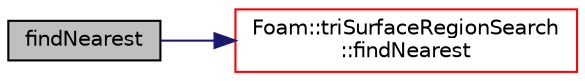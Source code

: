 digraph "findNearest"
{
  bgcolor="transparent";
  edge [fontname="Helvetica",fontsize="10",labelfontname="Helvetica",labelfontsize="10"];
  node [fontname="Helvetica",fontsize="10",shape=record];
  rankdir="LR";
  Node1 [label="findNearest",height=0.2,width=0.4,color="black", fillcolor="grey75", style="filled", fontcolor="black"];
  Node1 -> Node2 [color="midnightblue",fontsize="10",style="solid",fontname="Helvetica"];
  Node2 [label="Foam::triSurfaceRegionSearch\l::findNearest",height=0.2,width=0.4,color="red",URL="$a02687.html#a69bcd34d73a8f4c3073df951738cfc2a",tooltip="Find the nearest point on the surface out of the regions. "];
}

